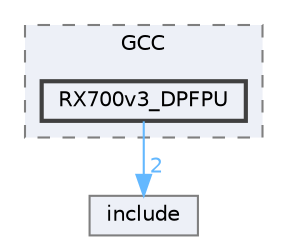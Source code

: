 digraph "D:/Projects/Raspberrypi_pico/pico_freertos_final/freertos_pico2/pico_freertos/FreeRTOS-Kernel/portable/GCC/RX700v3_DPFPU"
{
 // LATEX_PDF_SIZE
  bgcolor="transparent";
  edge [fontname=Helvetica,fontsize=10,labelfontname=Helvetica,labelfontsize=10];
  node [fontname=Helvetica,fontsize=10,shape=box,height=0.2,width=0.4];
  compound=true
  subgraph clusterdir_d47f747b1f9f69e8b995df24b56b1471 {
    graph [ bgcolor="#edf0f7", pencolor="grey50", label="GCC", fontname=Helvetica,fontsize=10 style="filled,dashed", URL="dir_d47f747b1f9f69e8b995df24b56b1471.html",tooltip=""]
  dir_32b9b5f2bb3dc21ec3408dddc00c3599 [label="RX700v3_DPFPU", fillcolor="#edf0f7", color="grey25", style="filled,bold", URL="dir_32b9b5f2bb3dc21ec3408dddc00c3599.html",tooltip=""];
  }
  dir_c69ece34c3f150cb2c6f1098178b172a [label="include", fillcolor="#edf0f7", color="grey50", style="filled", URL="dir_c69ece34c3f150cb2c6f1098178b172a.html",tooltip=""];
  dir_32b9b5f2bb3dc21ec3408dddc00c3599->dir_c69ece34c3f150cb2c6f1098178b172a [headlabel="2", labeldistance=1.5 headhref="dir_000217_000125.html" href="dir_000217_000125.html" color="steelblue1" fontcolor="steelblue1"];
}
